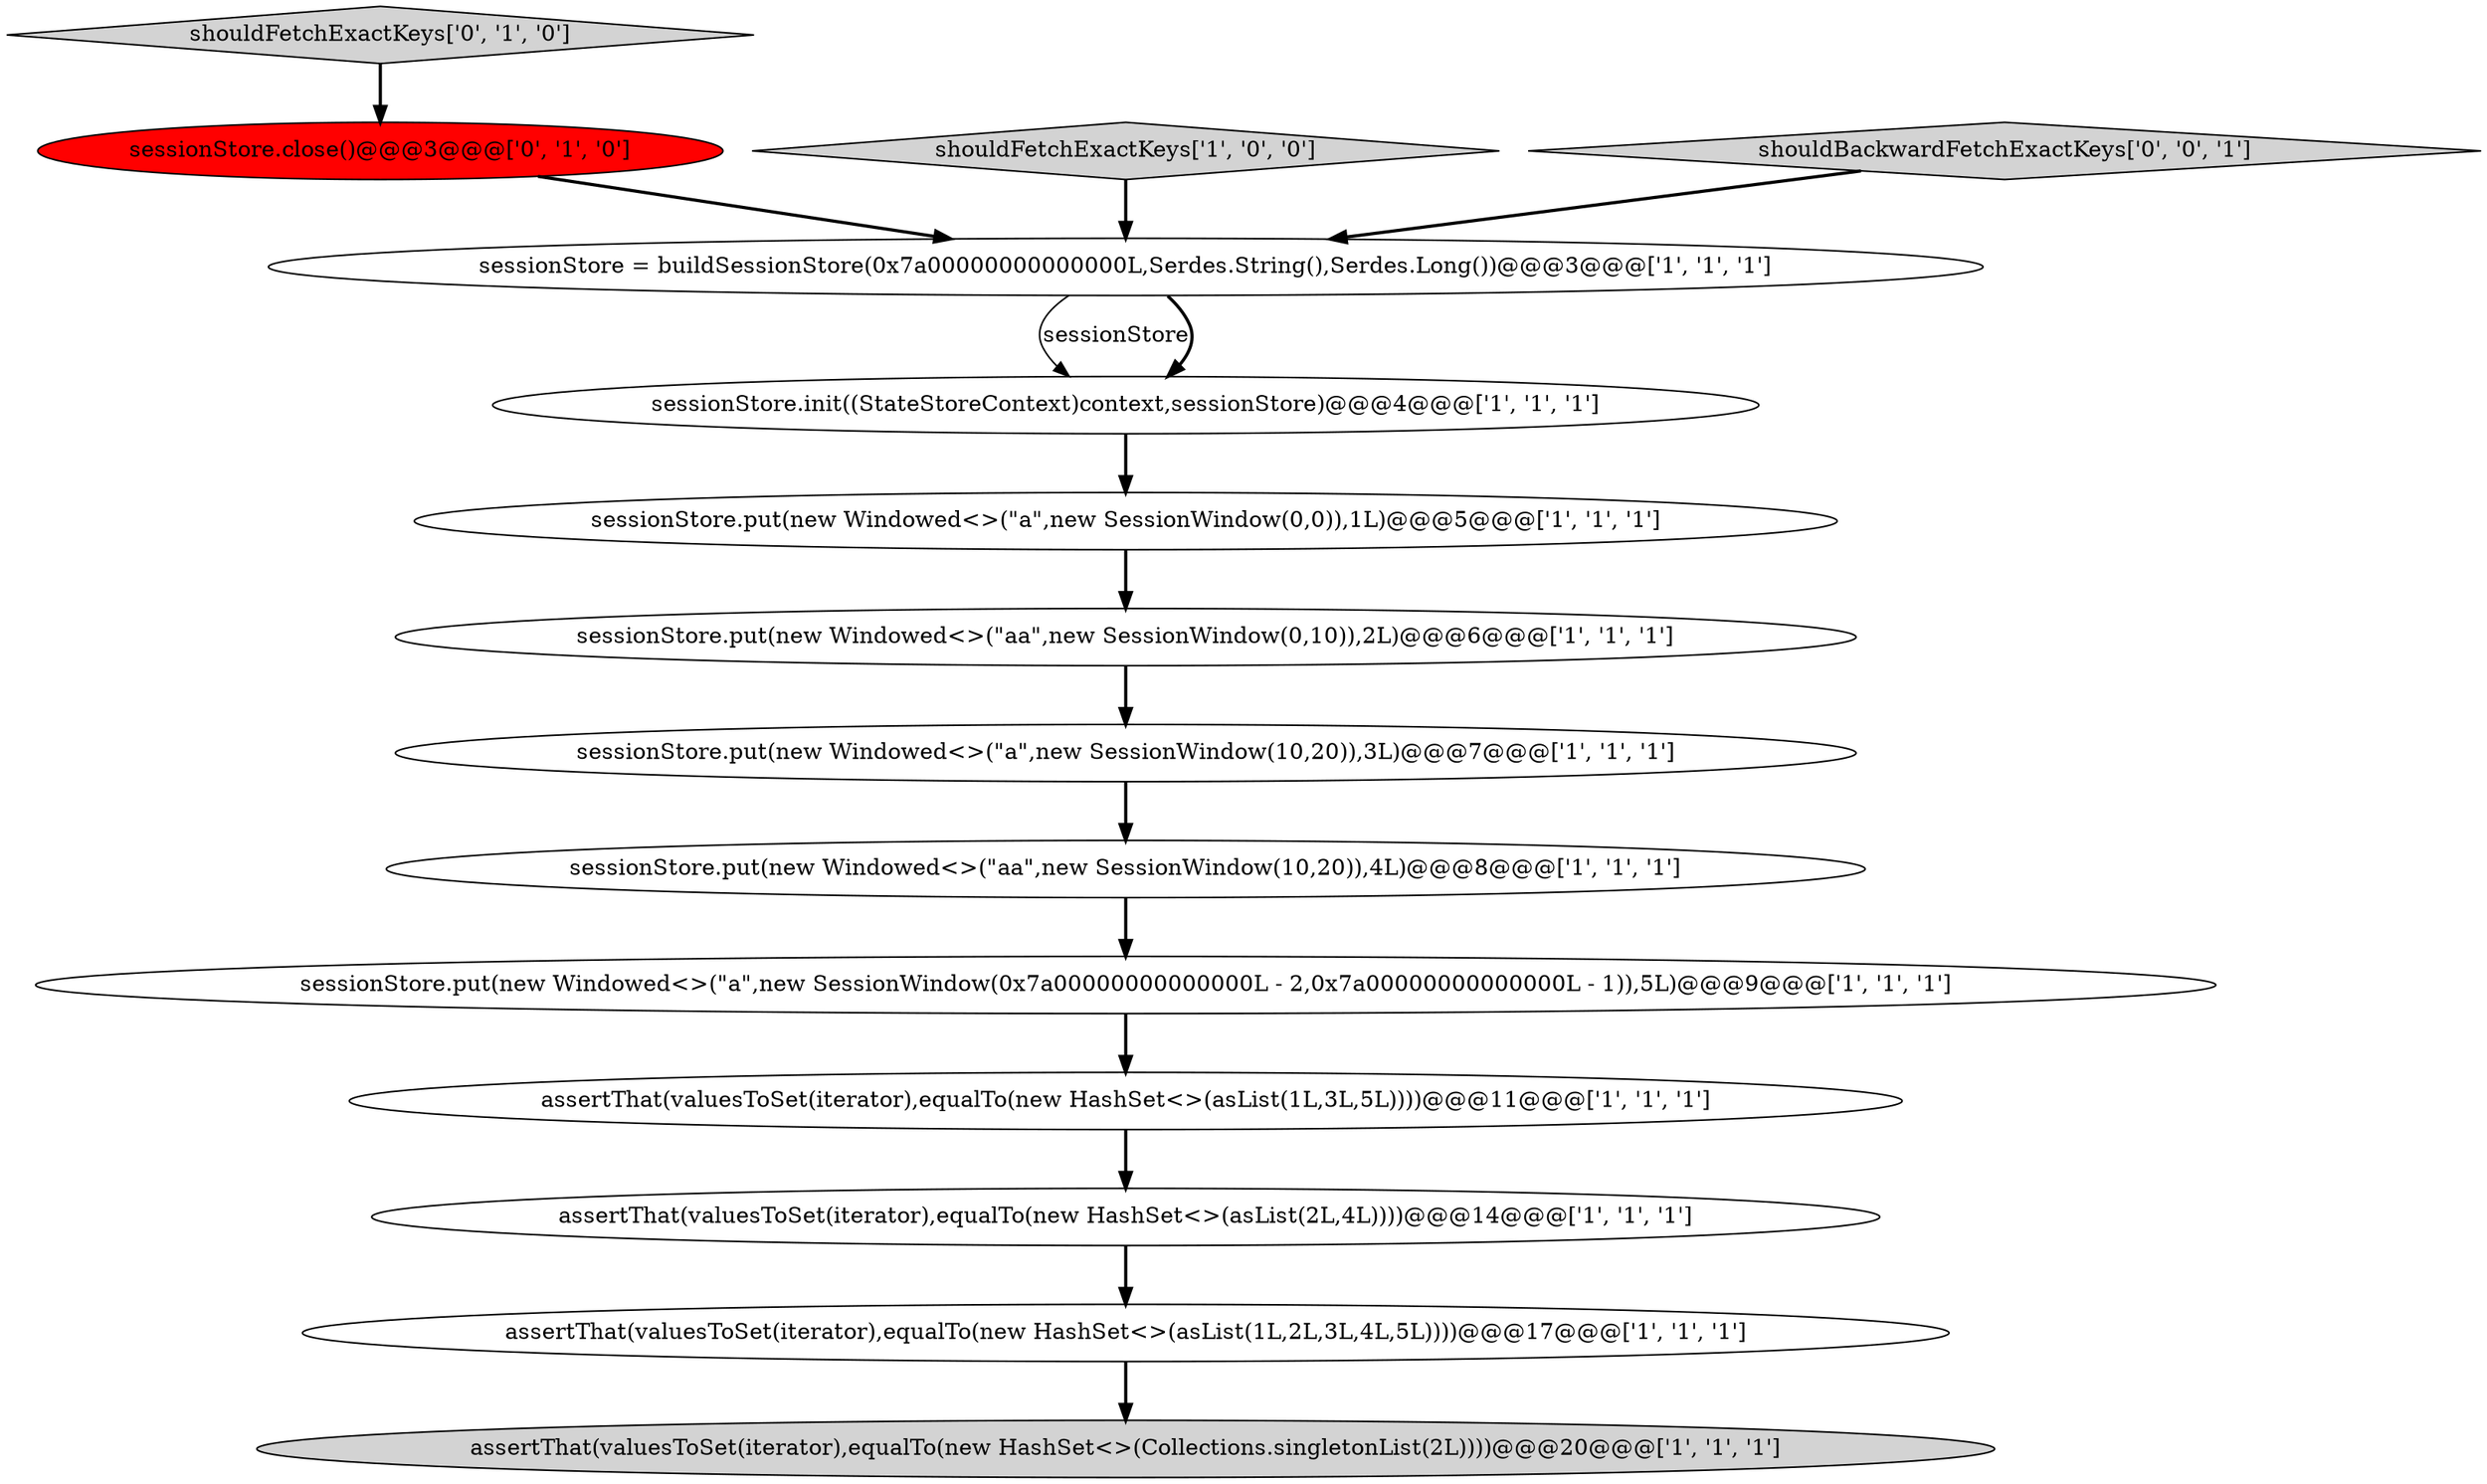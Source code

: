 digraph {
13 [style = filled, label = "shouldFetchExactKeys['0', '1', '0']", fillcolor = lightgray, shape = diamond image = "AAA0AAABBB2BBB"];
11 [style = filled, label = "assertThat(valuesToSet(iterator),equalTo(new HashSet<>(asList(2L,4L))))@@@14@@@['1', '1', '1']", fillcolor = white, shape = ellipse image = "AAA0AAABBB1BBB"];
12 [style = filled, label = "sessionStore.close()@@@3@@@['0', '1', '0']", fillcolor = red, shape = ellipse image = "AAA1AAABBB2BBB"];
7 [style = filled, label = "sessionStore.init((StateStoreContext)context,sessionStore)@@@4@@@['1', '1', '1']", fillcolor = white, shape = ellipse image = "AAA0AAABBB1BBB"];
10 [style = filled, label = "sessionStore.put(new Windowed<>(\"a\",new SessionWindow(0x7a00000000000000L - 2,0x7a00000000000000L - 1)),5L)@@@9@@@['1', '1', '1']", fillcolor = white, shape = ellipse image = "AAA0AAABBB1BBB"];
8 [style = filled, label = "shouldFetchExactKeys['1', '0', '0']", fillcolor = lightgray, shape = diamond image = "AAA0AAABBB1BBB"];
5 [style = filled, label = "assertThat(valuesToSet(iterator),equalTo(new HashSet<>(Collections.singletonList(2L))))@@@20@@@['1', '1', '1']", fillcolor = lightgray, shape = ellipse image = "AAA0AAABBB1BBB"];
0 [style = filled, label = "assertThat(valuesToSet(iterator),equalTo(new HashSet<>(asList(1L,2L,3L,4L,5L))))@@@17@@@['1', '1', '1']", fillcolor = white, shape = ellipse image = "AAA0AAABBB1BBB"];
9 [style = filled, label = "sessionStore.put(new Windowed<>(\"a\",new SessionWindow(10,20)),3L)@@@7@@@['1', '1', '1']", fillcolor = white, shape = ellipse image = "AAA0AAABBB1BBB"];
4 [style = filled, label = "assertThat(valuesToSet(iterator),equalTo(new HashSet<>(asList(1L,3L,5L))))@@@11@@@['1', '1', '1']", fillcolor = white, shape = ellipse image = "AAA0AAABBB1BBB"];
1 [style = filled, label = "sessionStore = buildSessionStore(0x7a00000000000000L,Serdes.String(),Serdes.Long())@@@3@@@['1', '1', '1']", fillcolor = white, shape = ellipse image = "AAA0AAABBB1BBB"];
2 [style = filled, label = "sessionStore.put(new Windowed<>(\"aa\",new SessionWindow(10,20)),4L)@@@8@@@['1', '1', '1']", fillcolor = white, shape = ellipse image = "AAA0AAABBB1BBB"];
3 [style = filled, label = "sessionStore.put(new Windowed<>(\"aa\",new SessionWindow(0,10)),2L)@@@6@@@['1', '1', '1']", fillcolor = white, shape = ellipse image = "AAA0AAABBB1BBB"];
6 [style = filled, label = "sessionStore.put(new Windowed<>(\"a\",new SessionWindow(0,0)),1L)@@@5@@@['1', '1', '1']", fillcolor = white, shape = ellipse image = "AAA0AAABBB1BBB"];
14 [style = filled, label = "shouldBackwardFetchExactKeys['0', '0', '1']", fillcolor = lightgray, shape = diamond image = "AAA0AAABBB3BBB"];
3->9 [style = bold, label=""];
8->1 [style = bold, label=""];
6->3 [style = bold, label=""];
11->0 [style = bold, label=""];
13->12 [style = bold, label=""];
4->11 [style = bold, label=""];
1->7 [style = solid, label="sessionStore"];
2->10 [style = bold, label=""];
12->1 [style = bold, label=""];
9->2 [style = bold, label=""];
1->7 [style = bold, label=""];
14->1 [style = bold, label=""];
7->6 [style = bold, label=""];
0->5 [style = bold, label=""];
10->4 [style = bold, label=""];
}
